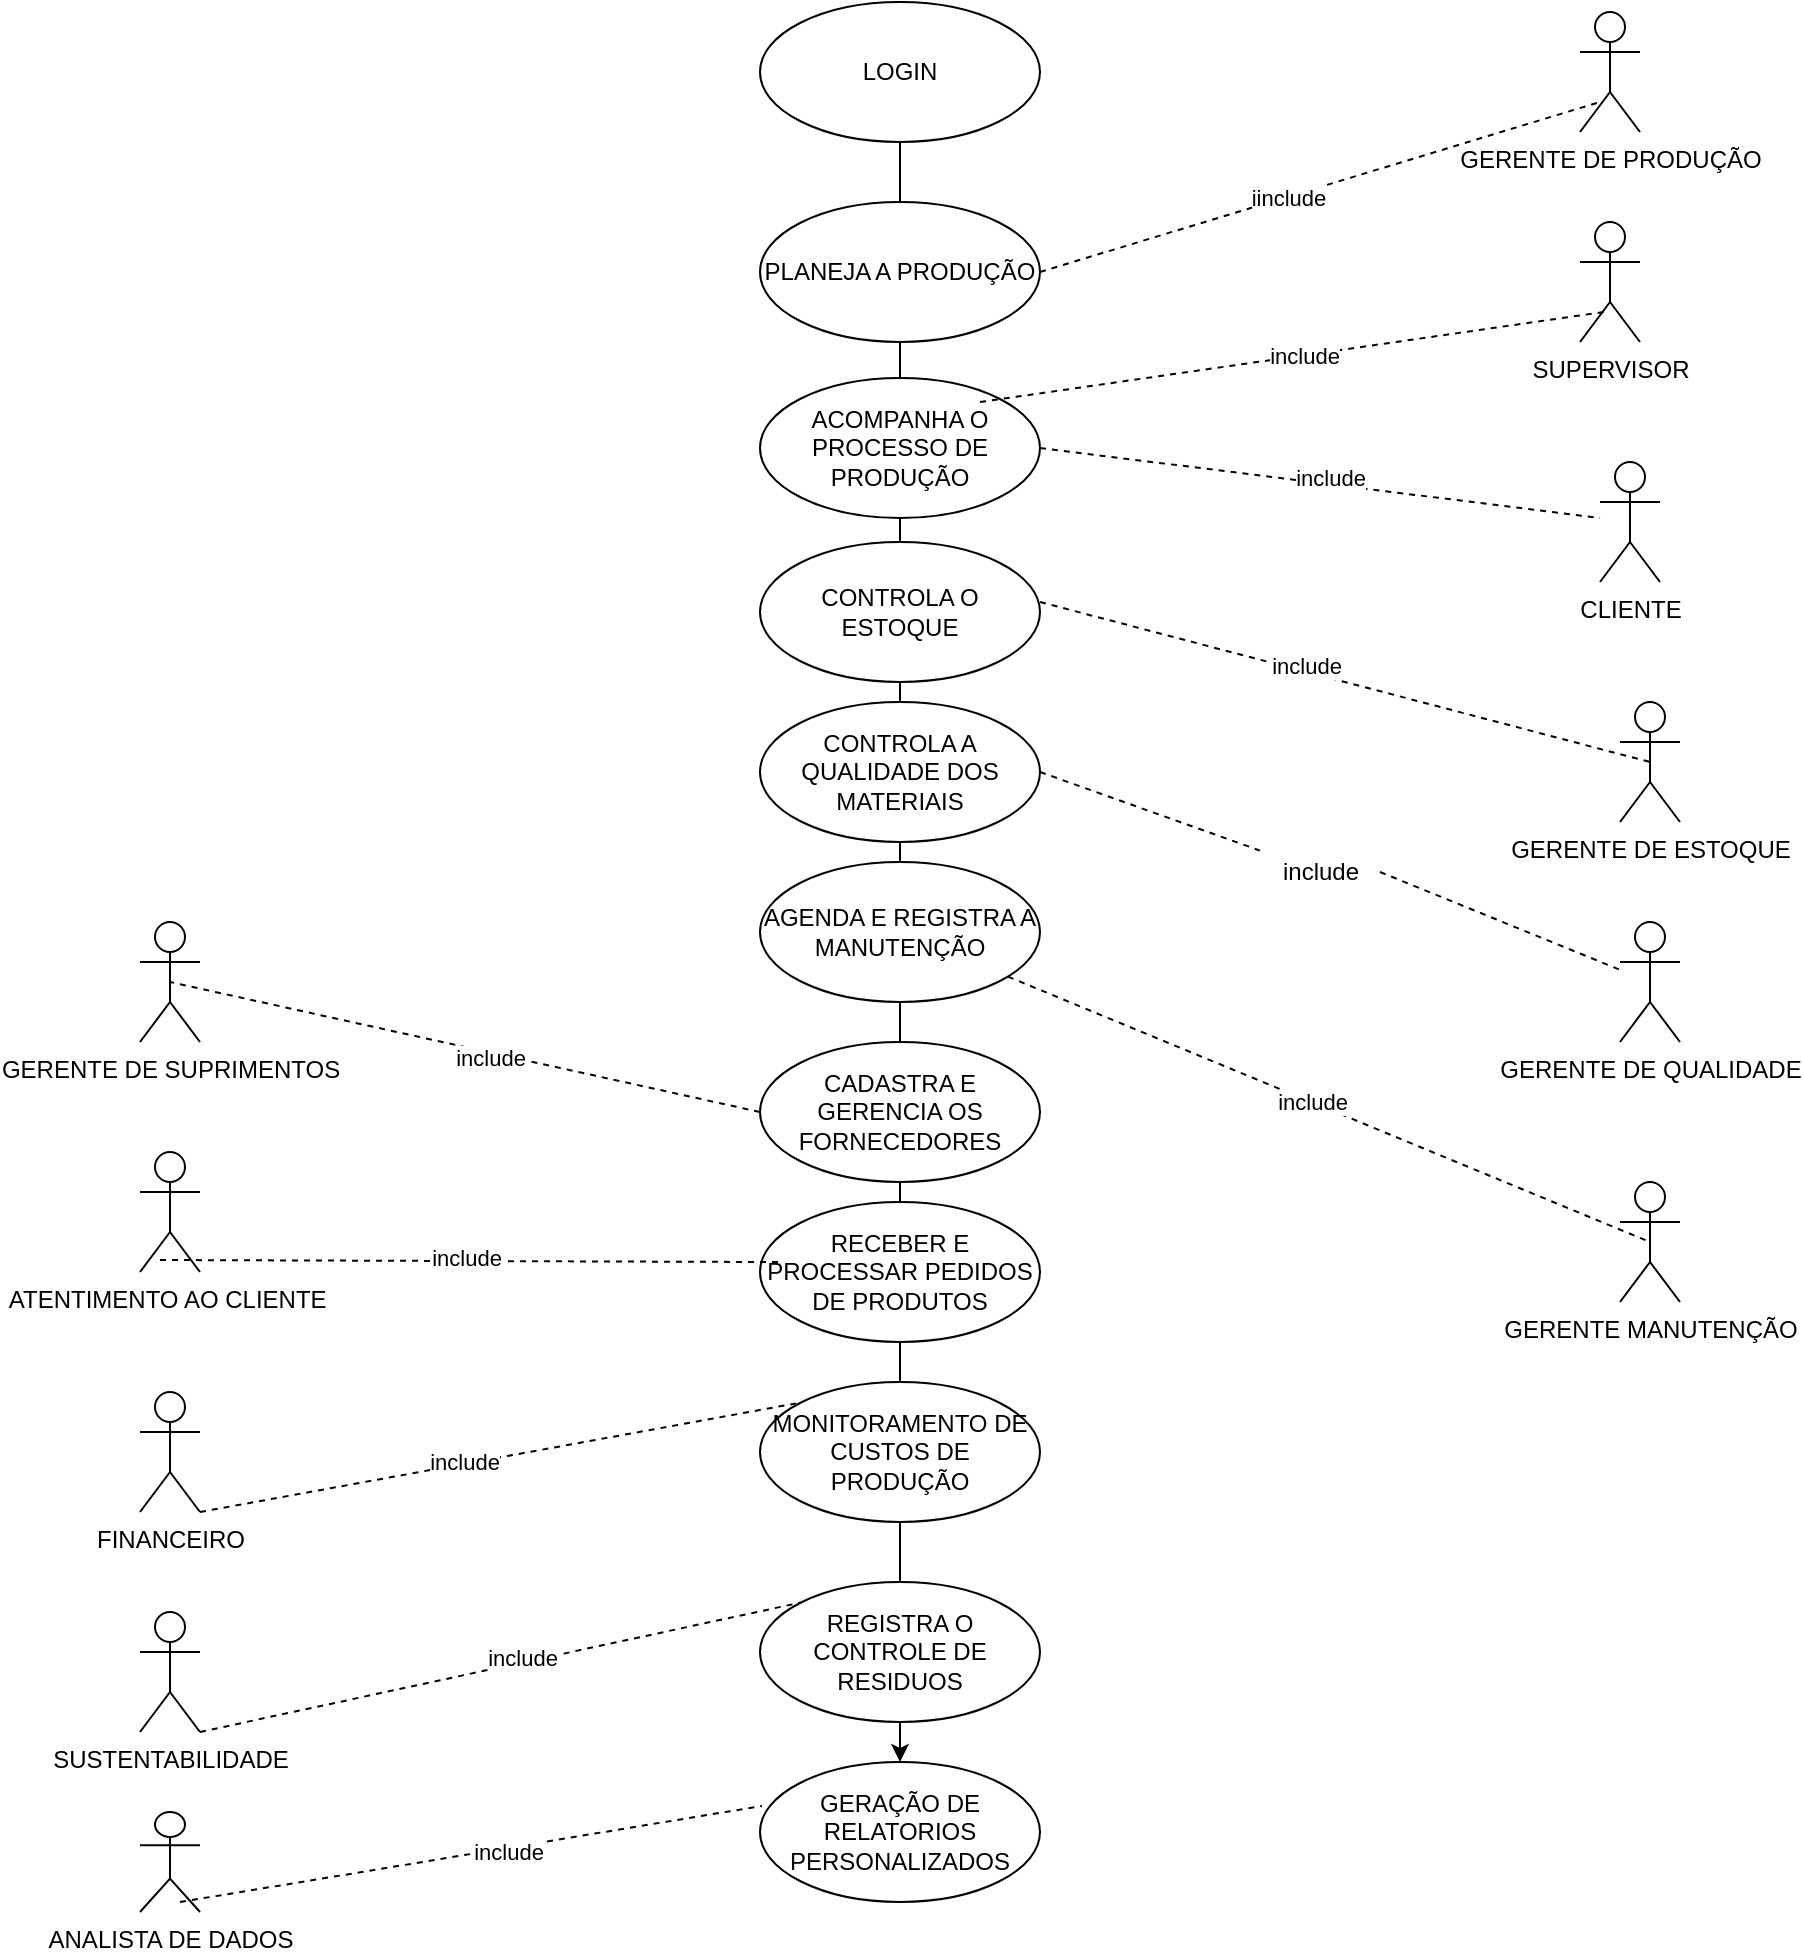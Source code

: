 <mxfile version="22.0.8" type="github">
  <diagram name="Página-1" id="OcnpqpK2JgIhNqqkZlx_">
    <mxGraphModel dx="1941" dy="610" grid="1" gridSize="10" guides="1" tooltips="1" connect="1" arrows="1" fold="1" page="1" pageScale="1" pageWidth="827" pageHeight="1169" math="0" shadow="0">
      <root>
        <mxCell id="0" />
        <mxCell id="1" parent="0" />
        <mxCell id="TUw20xL3SOrRMRf1-5aS-1" value="&lt;font style=&quot;vertical-align: inherit;&quot;&gt;&lt;font style=&quot;vertical-align: inherit;&quot;&gt;GERENTE MANUTENÇÃO&lt;/font&gt;&lt;/font&gt;" style="shape=umlActor;verticalLabelPosition=bottom;verticalAlign=top;html=1;" parent="1" vertex="1">
          <mxGeometry x="730" y="600" width="30" height="60" as="geometry" />
        </mxCell>
        <mxCell id="TUw20xL3SOrRMRf1-5aS-2" value="&lt;font style=&quot;vertical-align: inherit;&quot;&gt;&lt;font style=&quot;vertical-align: inherit;&quot;&gt;GERENTE DE QUALIDADE&lt;/font&gt;&lt;/font&gt;" style="shape=umlActor;verticalLabelPosition=bottom;verticalAlign=top;html=1;" parent="1" vertex="1">
          <mxGeometry x="730" y="470" width="30" height="60" as="geometry" />
        </mxCell>
        <mxCell id="TUw20xL3SOrRMRf1-5aS-3" value="&lt;font style=&quot;vertical-align: inherit;&quot;&gt;&lt;font style=&quot;vertical-align: inherit;&quot;&gt;GERENTE DE ESTOQUE&lt;/font&gt;&lt;/font&gt;" style="shape=umlActor;verticalLabelPosition=bottom;verticalAlign=top;html=1;" parent="1" vertex="1">
          <mxGeometry x="730" y="360" width="30" height="60" as="geometry" />
        </mxCell>
        <mxCell id="TUw20xL3SOrRMRf1-5aS-4" value="&lt;font style=&quot;vertical-align: inherit;&quot;&gt;&lt;font style=&quot;vertical-align: inherit;&quot;&gt;SUPERVISOR&lt;/font&gt;&lt;/font&gt;" style="shape=umlActor;verticalLabelPosition=bottom;verticalAlign=top;html=1;" parent="1" vertex="1">
          <mxGeometry x="710" y="120" width="30" height="60" as="geometry" />
        </mxCell>
        <mxCell id="TUw20xL3SOrRMRf1-5aS-5" value="&lt;font style=&quot;vertical-align: inherit;&quot;&gt;&lt;font style=&quot;vertical-align: inherit;&quot;&gt;GERENTE DE PRODUÇÃO&lt;/font&gt;&lt;/font&gt;" style="shape=umlActor;verticalLabelPosition=bottom;verticalAlign=top;html=1;" parent="1" vertex="1">
          <mxGeometry x="710" y="15" width="30" height="60" as="geometry" />
        </mxCell>
        <mxCell id="TUw20xL3SOrRMRf1-5aS-6" value="&lt;font style=&quot;vertical-align: inherit;&quot;&gt;&lt;font style=&quot;vertical-align: inherit;&quot;&gt;GERENTE DE SUPRIMENTOS&lt;/font&gt;&lt;/font&gt;" style="shape=umlActor;verticalLabelPosition=bottom;verticalAlign=top;html=1;" parent="1" vertex="1">
          <mxGeometry x="-10" y="470" width="30" height="60" as="geometry" />
        </mxCell>
        <mxCell id="TUw20xL3SOrRMRf1-5aS-7" value="&lt;font style=&quot;vertical-align: inherit;&quot;&gt;&lt;font style=&quot;vertical-align: inherit;&quot;&gt;ATENTIMENTO AO CLIENTE&amp;nbsp;&lt;/font&gt;&lt;/font&gt;" style="shape=umlActor;verticalLabelPosition=bottom;verticalAlign=top;html=1;" parent="1" vertex="1">
          <mxGeometry x="-10" y="585" width="30" height="60" as="geometry" />
        </mxCell>
        <mxCell id="TUw20xL3SOrRMRf1-5aS-8" value="&lt;font style=&quot;vertical-align: inherit;&quot;&gt;&lt;font style=&quot;vertical-align: inherit;&quot;&gt;FINANCEIRO&lt;/font&gt;&lt;/font&gt;" style="shape=umlActor;verticalLabelPosition=bottom;verticalAlign=top;html=1;" parent="1" vertex="1">
          <mxGeometry x="-10" y="705" width="30" height="60" as="geometry" />
        </mxCell>
        <mxCell id="TUw20xL3SOrRMRf1-5aS-11" value="&lt;font style=&quot;vertical-align: inherit;&quot;&gt;&lt;font style=&quot;vertical-align: inherit;&quot;&gt;SUSTENTABILIDADE&lt;/font&gt;&lt;/font&gt;" style="shape=umlActor;verticalLabelPosition=bottom;verticalAlign=top;html=1;" parent="1" vertex="1">
          <mxGeometry x="-10" y="815" width="30" height="60" as="geometry" />
        </mxCell>
        <mxCell id="TUw20xL3SOrRMRf1-5aS-13" value="&lt;font style=&quot;vertical-align: inherit;&quot;&gt;&lt;font style=&quot;vertical-align: inherit;&quot;&gt;ANALISTA DE DADOS&lt;/font&gt;&lt;/font&gt;" style="shape=umlActor;verticalLabelPosition=bottom;verticalAlign=top;html=1;" parent="1" vertex="1">
          <mxGeometry x="-10" y="915" width="30" height="50" as="geometry" />
        </mxCell>
        <mxCell id="RnF2m4hXI7Ki_g6lQxmm-2" style="edgeStyle=orthogonalEdgeStyle;rounded=0;orthogonalLoop=1;jettySize=auto;html=1;" edge="1" parent="1" source="TUw20xL3SOrRMRf1-5aS-14" target="TUw20xL3SOrRMRf1-5aS-62">
          <mxGeometry relative="1" as="geometry" />
        </mxCell>
        <mxCell id="TUw20xL3SOrRMRf1-5aS-14" value="&lt;font style=&quot;vertical-align: inherit;&quot;&gt;&lt;font style=&quot;vertical-align: inherit;&quot;&gt;LOGIN&lt;/font&gt;&lt;/font&gt;" style="ellipse;whiteSpace=wrap;html=1;" parent="1" vertex="1">
          <mxGeometry x="300" y="10" width="140" height="70" as="geometry" />
        </mxCell>
        <mxCell id="TUw20xL3SOrRMRf1-5aS-39" value="&lt;font style=&quot;vertical-align: inherit;&quot;&gt;&lt;font style=&quot;vertical-align: inherit;&quot;&gt;PLANEJA A PRODUÇÃO&lt;/font&gt;&lt;/font&gt;" style="ellipse;whiteSpace=wrap;html=1;" parent="1" vertex="1">
          <mxGeometry x="300" y="110" width="140" height="70" as="geometry" />
        </mxCell>
        <mxCell id="TUw20xL3SOrRMRf1-5aS-40" value="" style="endArrow=none;dashed=1;html=1;rounded=0;entryX=0.333;entryY=0.75;entryDx=0;entryDy=0;entryPerimeter=0;exitX=1;exitY=0.5;exitDx=0;exitDy=0;" parent="1" source="TUw20xL3SOrRMRf1-5aS-39" target="TUw20xL3SOrRMRf1-5aS-5" edge="1">
          <mxGeometry width="50" height="50" relative="1" as="geometry">
            <mxPoint x="410" y="210" as="sourcePoint" />
            <mxPoint x="460" y="160" as="targetPoint" />
          </mxGeometry>
        </mxCell>
        <mxCell id="RnF2m4hXI7Ki_g6lQxmm-17" value="iinclude" style="edgeLabel;html=1;align=center;verticalAlign=middle;resizable=0;points=[];" vertex="1" connectable="0" parent="TUw20xL3SOrRMRf1-5aS-40">
          <mxGeometry x="-0.122" relative="1" as="geometry">
            <mxPoint x="1" as="offset" />
          </mxGeometry>
        </mxCell>
        <mxCell id="TUw20xL3SOrRMRf1-5aS-41" value="&lt;font style=&quot;vertical-align: inherit;&quot;&gt;&lt;font style=&quot;vertical-align: inherit;&quot;&gt;ACOMPANHA O PROCESSO DE PRODUÇÃO&lt;/font&gt;&lt;/font&gt;" style="ellipse;whiteSpace=wrap;html=1;" parent="1" vertex="1">
          <mxGeometry x="300" y="198" width="140" height="70" as="geometry" />
        </mxCell>
        <mxCell id="TUw20xL3SOrRMRf1-5aS-42" value="" style="endArrow=none;dashed=1;html=1;rounded=0;entryX=0.4;entryY=0.75;entryDx=0;entryDy=0;entryPerimeter=0;" parent="1" target="TUw20xL3SOrRMRf1-5aS-4" edge="1">
          <mxGeometry width="50" height="50" relative="1" as="geometry">
            <mxPoint x="410" y="210" as="sourcePoint" />
            <mxPoint x="460" y="160" as="targetPoint" />
          </mxGeometry>
        </mxCell>
        <mxCell id="RnF2m4hXI7Ki_g6lQxmm-16" value="include" style="edgeLabel;html=1;align=center;verticalAlign=middle;resizable=0;points=[];" vertex="1" connectable="0" parent="TUw20xL3SOrRMRf1-5aS-42">
          <mxGeometry x="0.038" relative="1" as="geometry">
            <mxPoint as="offset" />
          </mxGeometry>
        </mxCell>
        <mxCell id="TUw20xL3SOrRMRf1-5aS-43" value="&lt;font style=&quot;vertical-align: inherit;&quot;&gt;&lt;font style=&quot;vertical-align: inherit;&quot;&gt;&lt;font style=&quot;vertical-align: inherit;&quot;&gt;&lt;font style=&quot;vertical-align: inherit;&quot;&gt;CONTROLA O ESTOQUE&lt;/font&gt;&lt;/font&gt;&lt;/font&gt;&lt;/font&gt;" style="ellipse;whiteSpace=wrap;html=1;" parent="1" vertex="1">
          <mxGeometry x="300" y="280" width="140" height="70" as="geometry" />
        </mxCell>
        <mxCell id="TUw20xL3SOrRMRf1-5aS-44" value="" style="endArrow=none;dashed=1;html=1;rounded=0;entryX=0.5;entryY=0.5;entryDx=0;entryDy=0;entryPerimeter=0;" parent="1" target="TUw20xL3SOrRMRf1-5aS-3" edge="1">
          <mxGeometry width="50" height="50" relative="1" as="geometry">
            <mxPoint x="440" y="310" as="sourcePoint" />
            <mxPoint x="460" y="260" as="targetPoint" />
          </mxGeometry>
        </mxCell>
        <mxCell id="RnF2m4hXI7Ki_g6lQxmm-13" value="include" style="edgeLabel;html=1;align=center;verticalAlign=middle;resizable=0;points=[];" vertex="1" connectable="0" parent="TUw20xL3SOrRMRf1-5aS-44">
          <mxGeometry x="-0.133" y="3" relative="1" as="geometry">
            <mxPoint as="offset" />
          </mxGeometry>
        </mxCell>
        <mxCell id="TUw20xL3SOrRMRf1-5aS-45" value="&lt;font style=&quot;vertical-align: inherit;&quot;&gt;&lt;font style=&quot;vertical-align: inherit;&quot;&gt;&lt;font style=&quot;vertical-align: inherit;&quot;&gt;&lt;font style=&quot;vertical-align: inherit;&quot;&gt;&lt;font style=&quot;vertical-align: inherit;&quot;&gt;&lt;font style=&quot;vertical-align: inherit;&quot;&gt;CONTROLA A QUALIDADE DOS MATERIAIS&lt;/font&gt;&lt;/font&gt;&lt;/font&gt;&lt;/font&gt;&lt;/font&gt;&lt;/font&gt;" style="ellipse;whiteSpace=wrap;html=1;" parent="1" vertex="1">
          <mxGeometry x="300" y="360" width="140" height="70" as="geometry" />
        </mxCell>
        <mxCell id="TUw20xL3SOrRMRf1-5aS-48" value="&lt;font style=&quot;vertical-align: inherit;&quot;&gt;&lt;font style=&quot;vertical-align: inherit;&quot;&gt;AGENDA E REGISTRA A MANUTENÇÃO&lt;/font&gt;&lt;/font&gt;" style="ellipse;whiteSpace=wrap;html=1;" parent="1" vertex="1">
          <mxGeometry x="300" y="440" width="140" height="70" as="geometry" />
        </mxCell>
        <mxCell id="TUw20xL3SOrRMRf1-5aS-49" value="" style="endArrow=none;dashed=1;html=1;rounded=0;entryX=0.5;entryY=0.5;entryDx=0;entryDy=0;entryPerimeter=0;" parent="1" source="TUw20xL3SOrRMRf1-5aS-48" target="TUw20xL3SOrRMRf1-5aS-1" edge="1">
          <mxGeometry width="50" height="50" relative="1" as="geometry">
            <mxPoint x="410" y="410" as="sourcePoint" />
            <mxPoint x="460" y="360" as="targetPoint" />
          </mxGeometry>
        </mxCell>
        <mxCell id="RnF2m4hXI7Ki_g6lQxmm-19" value="include" style="edgeLabel;html=1;align=center;verticalAlign=middle;resizable=0;points=[];" vertex="1" connectable="0" parent="TUw20xL3SOrRMRf1-5aS-49">
          <mxGeometry x="-0.053" relative="1" as="geometry">
            <mxPoint as="offset" />
          </mxGeometry>
        </mxCell>
        <mxCell id="TUw20xL3SOrRMRf1-5aS-50" value="&lt;font style=&quot;vertical-align: inherit;&quot;&gt;&lt;font style=&quot;vertical-align: inherit;&quot;&gt;&lt;font style=&quot;vertical-align: inherit;&quot;&gt;&lt;font style=&quot;vertical-align: inherit;&quot;&gt;CADASTRA E GERENCIA OS FORNECEDORES&lt;/font&gt;&lt;/font&gt;&lt;/font&gt;&lt;/font&gt;" style="ellipse;whiteSpace=wrap;html=1;" parent="1" vertex="1">
          <mxGeometry x="300" y="530" width="140" height="70" as="geometry" />
        </mxCell>
        <mxCell id="TUw20xL3SOrRMRf1-5aS-53" value="" style="endArrow=none;dashed=1;html=1;rounded=0;entryX=0.5;entryY=0.5;entryDx=0;entryDy=0;entryPerimeter=0;exitX=0;exitY=0.5;exitDx=0;exitDy=0;" parent="1" source="TUw20xL3SOrRMRf1-5aS-50" target="TUw20xL3SOrRMRf1-5aS-6" edge="1">
          <mxGeometry width="50" height="50" relative="1" as="geometry">
            <mxPoint x="290" y="560" as="sourcePoint" />
            <mxPoint x="460" y="460" as="targetPoint" />
            <Array as="points" />
          </mxGeometry>
        </mxCell>
        <mxCell id="RnF2m4hXI7Ki_g6lQxmm-24" value="include" style="edgeLabel;html=1;align=center;verticalAlign=middle;resizable=0;points=[];" vertex="1" connectable="0" parent="TUw20xL3SOrRMRf1-5aS-53">
          <mxGeometry x="-0.051" y="1" relative="1" as="geometry">
            <mxPoint x="5" y="3" as="offset" />
          </mxGeometry>
        </mxCell>
        <mxCell id="TUw20xL3SOrRMRf1-5aS-54" value="&lt;font style=&quot;vertical-align: inherit;&quot;&gt;&lt;font style=&quot;vertical-align: inherit;&quot;&gt;&lt;font style=&quot;vertical-align: inherit;&quot;&gt;&lt;font style=&quot;vertical-align: inherit;&quot;&gt;&lt;font style=&quot;vertical-align: inherit;&quot;&gt;&lt;font style=&quot;vertical-align: inherit;&quot;&gt;RECEBER E PROCESSAR PEDIDOS DE PRODUTOS&lt;/font&gt;&lt;/font&gt;&lt;/font&gt;&lt;/font&gt;&lt;/font&gt;&lt;/font&gt;" style="ellipse;whiteSpace=wrap;html=1;" parent="1" vertex="1">
          <mxGeometry x="300" y="610" width="140" height="70" as="geometry" />
        </mxCell>
        <mxCell id="TUw20xL3SOrRMRf1-5aS-55" value="" style="endArrow=none;dashed=1;html=1;rounded=0;exitX=0.333;exitY=0.9;exitDx=0;exitDy=0;exitPerimeter=0;entryX=0.071;entryY=0.429;entryDx=0;entryDy=0;entryPerimeter=0;" parent="1" source="TUw20xL3SOrRMRf1-5aS-7" target="TUw20xL3SOrRMRf1-5aS-54" edge="1">
          <mxGeometry width="50" height="50" relative="1" as="geometry">
            <mxPoint x="410" y="210" as="sourcePoint" />
            <mxPoint x="460" y="160" as="targetPoint" />
          </mxGeometry>
        </mxCell>
        <mxCell id="RnF2m4hXI7Ki_g6lQxmm-23" value="include" style="edgeLabel;html=1;align=center;verticalAlign=middle;resizable=0;points=[];" vertex="1" connectable="0" parent="TUw20xL3SOrRMRf1-5aS-55">
          <mxGeometry x="-0.018" y="2" relative="1" as="geometry">
            <mxPoint x="1" as="offset" />
          </mxGeometry>
        </mxCell>
        <mxCell id="TUw20xL3SOrRMRf1-5aS-57" value="&lt;font style=&quot;vertical-align: inherit;&quot;&gt;&lt;font style=&quot;vertical-align: inherit;&quot;&gt;&lt;font style=&quot;vertical-align: inherit;&quot;&gt;&lt;font style=&quot;vertical-align: inherit;&quot;&gt;&lt;font style=&quot;vertical-align: inherit;&quot;&gt;&lt;font style=&quot;vertical-align: inherit;&quot;&gt;&lt;font style=&quot;vertical-align: inherit;&quot;&gt;&lt;font style=&quot;vertical-align: inherit;&quot;&gt;REGISTRA O CONTROLE DE RESIDUOS&lt;/font&gt;&lt;/font&gt;&lt;/font&gt;&lt;/font&gt;&lt;/font&gt;&lt;/font&gt;&lt;/font&gt;&lt;/font&gt;" style="ellipse;whiteSpace=wrap;html=1;" parent="1" vertex="1">
          <mxGeometry x="300" y="800" width="140" height="70" as="geometry" />
        </mxCell>
        <mxCell id="TUw20xL3SOrRMRf1-5aS-59" value="&lt;font style=&quot;vertical-align: inherit;&quot;&gt;&lt;font style=&quot;vertical-align: inherit;&quot;&gt;&lt;font style=&quot;vertical-align: inherit;&quot;&gt;&lt;font style=&quot;vertical-align: inherit;&quot;&gt;&lt;font style=&quot;vertical-align: inherit;&quot;&gt;&lt;font style=&quot;vertical-align: inherit;&quot;&gt;&lt;font style=&quot;vertical-align: inherit;&quot;&gt;&lt;font style=&quot;vertical-align: inherit;&quot;&gt;MONITORAMENTO DE CUSTOS DE PRODUÇÃO&lt;/font&gt;&lt;/font&gt;&lt;/font&gt;&lt;/font&gt;&lt;/font&gt;&lt;/font&gt;&lt;/font&gt;&lt;/font&gt;" style="ellipse;whiteSpace=wrap;html=1;" parent="1" vertex="1">
          <mxGeometry x="300" y="700" width="140" height="70" as="geometry" />
        </mxCell>
        <mxCell id="TUw20xL3SOrRMRf1-5aS-60" value="" style="endArrow=none;dashed=1;html=1;rounded=0;exitX=1;exitY=1;exitDx=0;exitDy=0;exitPerimeter=0;entryX=0;entryY=0;entryDx=0;entryDy=0;" parent="1" source="TUw20xL3SOrRMRf1-5aS-8" target="TUw20xL3SOrRMRf1-5aS-59" edge="1">
          <mxGeometry width="50" height="50" relative="1" as="geometry">
            <mxPoint x="410" y="510" as="sourcePoint" />
            <mxPoint x="460" y="460" as="targetPoint" />
          </mxGeometry>
        </mxCell>
        <mxCell id="RnF2m4hXI7Ki_g6lQxmm-22" value="include" style="edgeLabel;html=1;align=center;verticalAlign=middle;resizable=0;points=[];" vertex="1" connectable="0" parent="TUw20xL3SOrRMRf1-5aS-60">
          <mxGeometry x="-0.12" y="1" relative="1" as="geometry">
            <mxPoint as="offset" />
          </mxGeometry>
        </mxCell>
        <mxCell id="TUw20xL3SOrRMRf1-5aS-61" value="" style="endArrow=none;dashed=1;html=1;rounded=0;exitX=1;exitY=1;exitDx=0;exitDy=0;exitPerimeter=0;entryX=0;entryY=0;entryDx=0;entryDy=0;" parent="1" source="TUw20xL3SOrRMRf1-5aS-11" target="TUw20xL3SOrRMRf1-5aS-57" edge="1">
          <mxGeometry width="50" height="50" relative="1" as="geometry">
            <mxPoint x="410" y="510" as="sourcePoint" />
            <mxPoint x="460" y="460" as="targetPoint" />
          </mxGeometry>
        </mxCell>
        <mxCell id="RnF2m4hXI7Ki_g6lQxmm-21" value="include" style="edgeLabel;html=1;align=center;verticalAlign=middle;resizable=0;points=[];" vertex="1" connectable="0" parent="TUw20xL3SOrRMRf1-5aS-61">
          <mxGeometry x="0.072" y="3" relative="1" as="geometry">
            <mxPoint as="offset" />
          </mxGeometry>
        </mxCell>
        <mxCell id="TUw20xL3SOrRMRf1-5aS-62" value="&lt;font style=&quot;vertical-align: inherit;&quot;&gt;&lt;font style=&quot;vertical-align: inherit;&quot;&gt;GERAÇÃO DE RELATORIOS PERSONALIZADOS&lt;/font&gt;&lt;/font&gt;" style="ellipse;whiteSpace=wrap;html=1;" parent="1" vertex="1">
          <mxGeometry x="300" y="890" width="140" height="70" as="geometry" />
        </mxCell>
        <mxCell id="TUw20xL3SOrRMRf1-5aS-63" value="" style="endArrow=none;dashed=1;html=1;rounded=0;exitX=0.667;exitY=0.9;exitDx=0;exitDy=0;exitPerimeter=0;entryX=0.007;entryY=0.314;entryDx=0;entryDy=0;entryPerimeter=0;" parent="1" source="TUw20xL3SOrRMRf1-5aS-13" target="TUw20xL3SOrRMRf1-5aS-62" edge="1">
          <mxGeometry width="50" height="50" relative="1" as="geometry">
            <mxPoint x="410" y="610" as="sourcePoint" />
            <mxPoint x="460" y="560" as="targetPoint" />
          </mxGeometry>
        </mxCell>
        <mxCell id="RnF2m4hXI7Ki_g6lQxmm-20" value="include" style="edgeLabel;html=1;align=center;verticalAlign=middle;resizable=0;points=[];" vertex="1" connectable="0" parent="TUw20xL3SOrRMRf1-5aS-63">
          <mxGeometry x="0.127" y="-2" relative="1" as="geometry">
            <mxPoint as="offset" />
          </mxGeometry>
        </mxCell>
        <mxCell id="f0nKH0ThOuTonNKVmOt8-1" value="&lt;font style=&quot;vertical-align: inherit;&quot;&gt;&lt;font style=&quot;vertical-align: inherit;&quot;&gt;CLIENTE&lt;/font&gt;&lt;/font&gt;" style="shape=umlActor;verticalLabelPosition=bottom;verticalAlign=top;html=1;" parent="1" vertex="1">
          <mxGeometry x="720" y="240" width="30" height="60" as="geometry" />
        </mxCell>
        <mxCell id="RnF2m4hXI7Ki_g6lQxmm-6" value="" style="endArrow=none;dashed=1;html=1;rounded=0;exitX=1;exitY=0.5;exitDx=0;exitDy=0;" edge="1" parent="1" source="TUw20xL3SOrRMRf1-5aS-41">
          <mxGeometry width="50" height="50" relative="1" as="geometry">
            <mxPoint x="670" y="318" as="sourcePoint" />
            <mxPoint x="720" y="268" as="targetPoint" />
          </mxGeometry>
        </mxCell>
        <mxCell id="RnF2m4hXI7Ki_g6lQxmm-7" value="i" style="edgeLabel;html=1;align=center;verticalAlign=middle;resizable=0;points=[];" vertex="1" connectable="0" parent="RnF2m4hXI7Ki_g6lQxmm-6">
          <mxGeometry x="-0.001" y="1" relative="1" as="geometry">
            <mxPoint as="offset" />
          </mxGeometry>
        </mxCell>
        <mxCell id="RnF2m4hXI7Ki_g6lQxmm-10" value="include" style="edgeLabel;html=1;align=center;verticalAlign=middle;resizable=0;points=[];" vertex="1" connectable="0" parent="RnF2m4hXI7Ki_g6lQxmm-6">
          <mxGeometry x="0.026" y="3" relative="1" as="geometry">
            <mxPoint as="offset" />
          </mxGeometry>
        </mxCell>
        <mxCell id="RnF2m4hXI7Ki_g6lQxmm-12" value="" style="endArrow=none;dashed=1;html=1;rounded=0;exitX=1;exitY=0.5;exitDx=0;exitDy=0;" edge="1" parent="1" source="RnF2m4hXI7Ki_g6lQxmm-14" target="TUw20xL3SOrRMRf1-5aS-2">
          <mxGeometry width="50" height="50" relative="1" as="geometry">
            <mxPoint x="430" y="415" as="sourcePoint" />
            <mxPoint x="480" y="365" as="targetPoint" />
          </mxGeometry>
        </mxCell>
        <mxCell id="RnF2m4hXI7Ki_g6lQxmm-15" value="" style="endArrow=none;dashed=1;html=1;rounded=0;exitX=1;exitY=0.5;exitDx=0;exitDy=0;" edge="1" parent="1" source="TUw20xL3SOrRMRf1-5aS-45" target="RnF2m4hXI7Ki_g6lQxmm-14">
          <mxGeometry width="50" height="50" relative="1" as="geometry">
            <mxPoint x="440" y="395" as="sourcePoint" />
            <mxPoint x="730" y="495" as="targetPoint" />
          </mxGeometry>
        </mxCell>
        <mxCell id="RnF2m4hXI7Ki_g6lQxmm-14" value="include" style="text;html=1;align=center;verticalAlign=middle;resizable=0;points=[];autosize=1;strokeColor=none;fillColor=none;" vertex="1" parent="1">
          <mxGeometry x="550" y="430" width="60" height="30" as="geometry" />
        </mxCell>
      </root>
    </mxGraphModel>
  </diagram>
</mxfile>
